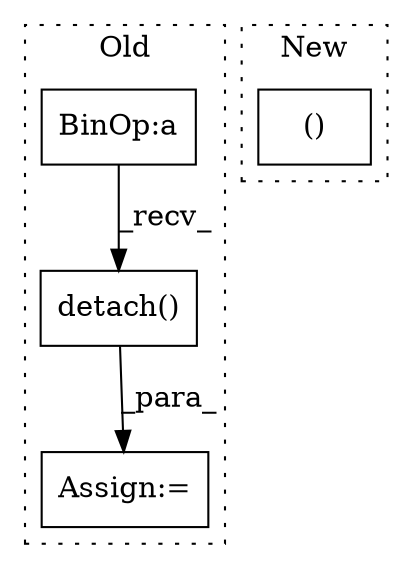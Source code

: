 digraph G {
subgraph cluster0 {
1 [label="detach()" a="75" s="22585" l="14" shape="box"];
3 [label="Assign:=" a="68" s="22582" l="3" shape="box"];
4 [label="BinOp:a" a="82" s="22530" l="3" shape="box"];
label = "Old";
style="dotted";
}
subgraph cluster1 {
2 [label="()" a="54" s="22792" l="5" shape="box"];
label = "New";
style="dotted";
}
1 -> 3 [label="_para_"];
4 -> 1 [label="_recv_"];
}